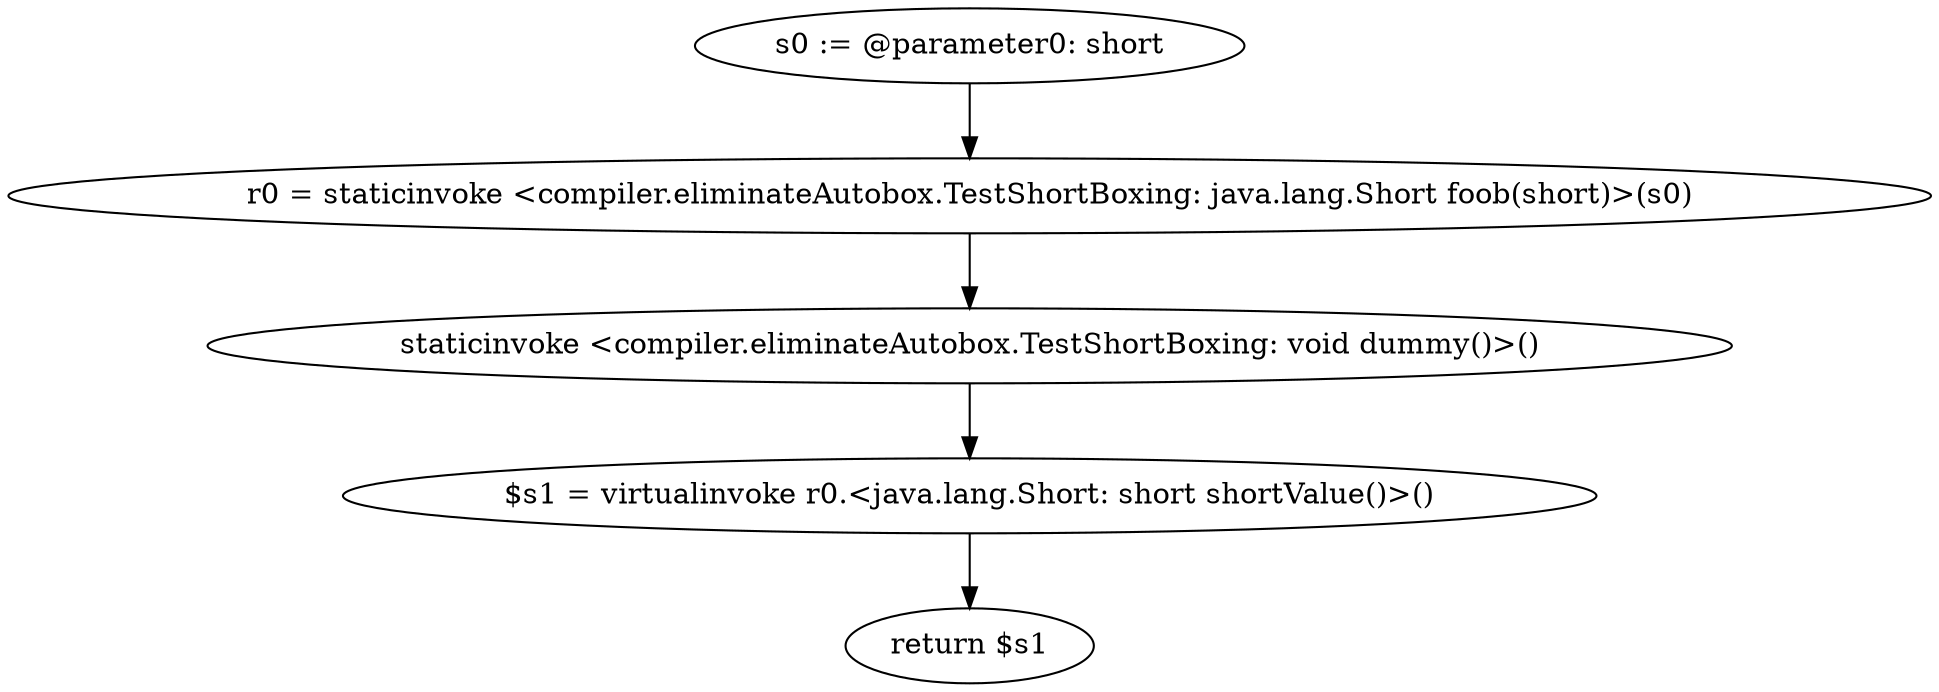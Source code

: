 digraph "unitGraph" {
    "s0 := @parameter0: short"
    "r0 = staticinvoke <compiler.eliminateAutobox.TestShortBoxing: java.lang.Short foob(short)>(s0)"
    "staticinvoke <compiler.eliminateAutobox.TestShortBoxing: void dummy()>()"
    "$s1 = virtualinvoke r0.<java.lang.Short: short shortValue()>()"
    "return $s1"
    "s0 := @parameter0: short"->"r0 = staticinvoke <compiler.eliminateAutobox.TestShortBoxing: java.lang.Short foob(short)>(s0)";
    "r0 = staticinvoke <compiler.eliminateAutobox.TestShortBoxing: java.lang.Short foob(short)>(s0)"->"staticinvoke <compiler.eliminateAutobox.TestShortBoxing: void dummy()>()";
    "staticinvoke <compiler.eliminateAutobox.TestShortBoxing: void dummy()>()"->"$s1 = virtualinvoke r0.<java.lang.Short: short shortValue()>()";
    "$s1 = virtualinvoke r0.<java.lang.Short: short shortValue()>()"->"return $s1";
}
